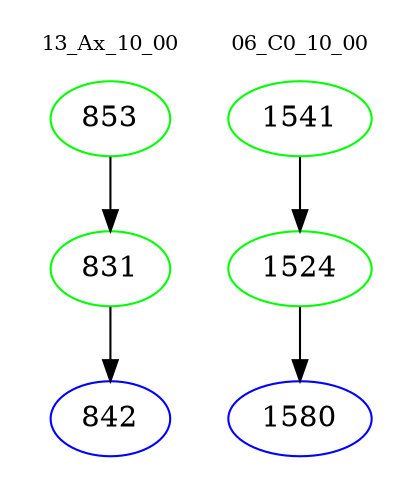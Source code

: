 digraph{
subgraph cluster_0 {
color = white
label = "13_Ax_10_00";
fontsize=10;
T0_853 [label="853", color="green"]
T0_853 -> T0_831 [color="black"]
T0_831 [label="831", color="green"]
T0_831 -> T0_842 [color="black"]
T0_842 [label="842", color="blue"]
}
subgraph cluster_1 {
color = white
label = "06_C0_10_00";
fontsize=10;
T1_1541 [label="1541", color="green"]
T1_1541 -> T1_1524 [color="black"]
T1_1524 [label="1524", color="green"]
T1_1524 -> T1_1580 [color="black"]
T1_1580 [label="1580", color="blue"]
}
}
